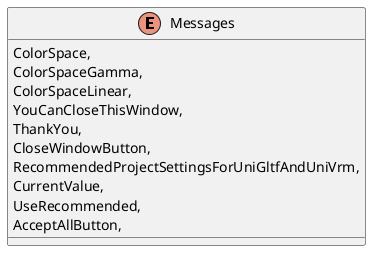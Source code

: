 @startuml
enum Messages {
    ColorSpace,
    ColorSpaceGamma,
    ColorSpaceLinear,
    YouCanCloseThisWindow,
    ThankYou,
    CloseWindowButton,
    RecommendedProjectSettingsForUniGltfAndUniVrm,
    CurrentValue,
    UseRecommended,
    AcceptAllButton,
}
@enduml
